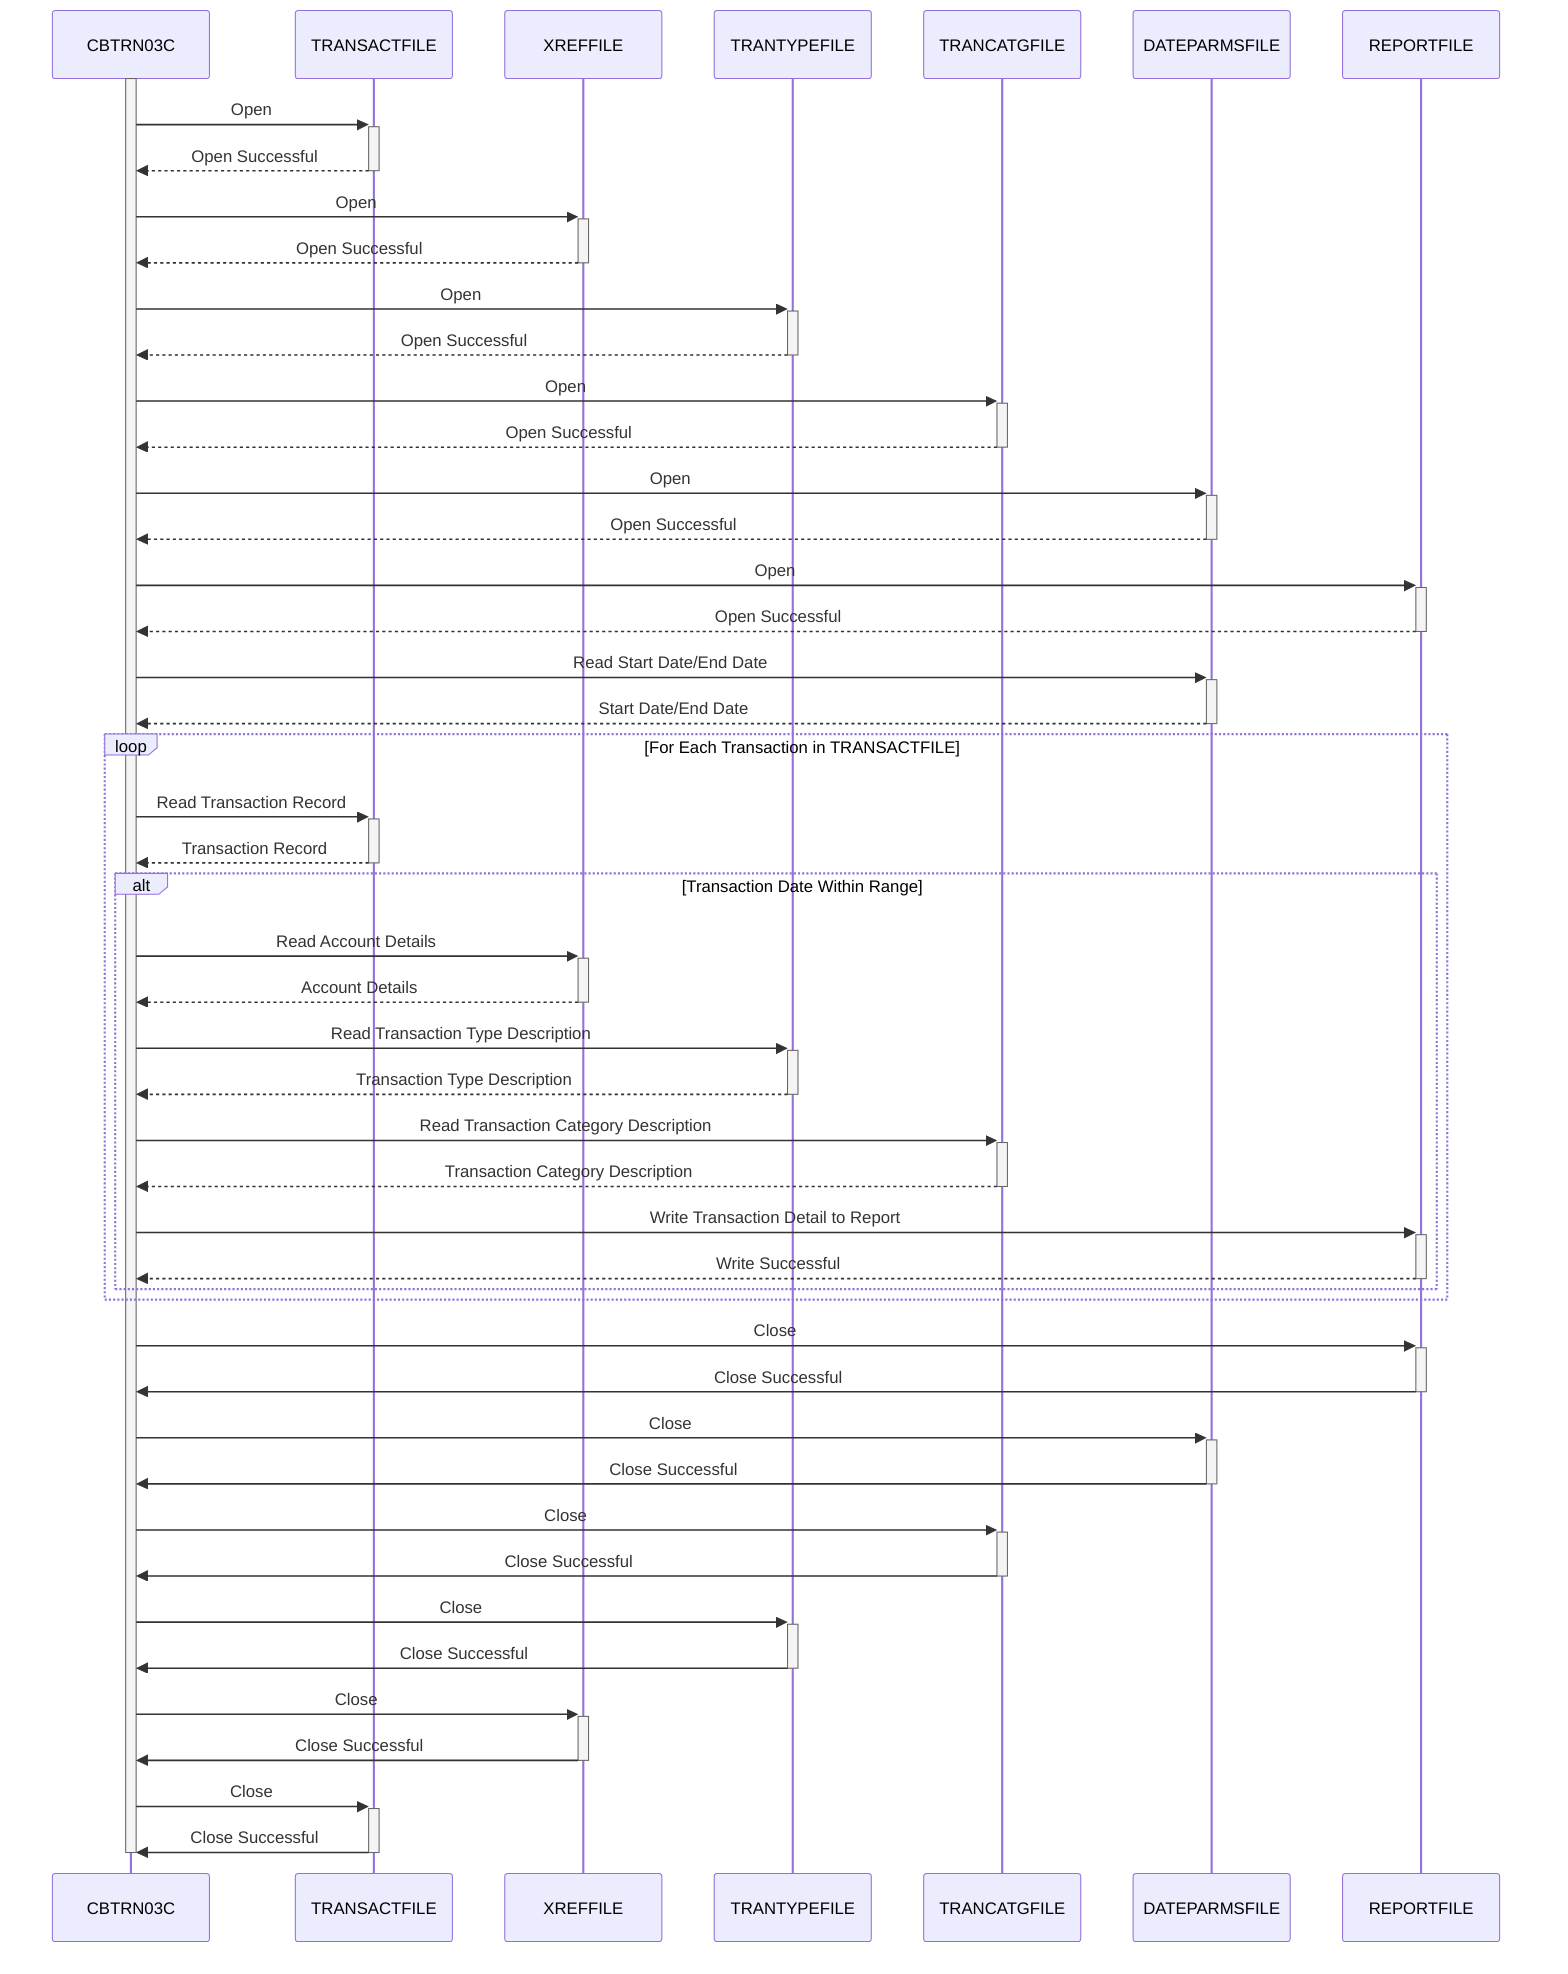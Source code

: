 sequenceDiagram
    participant CBTRN03C
    participant TRANSACTFILE
    participant XREFFILE
    participant TRANTYPEFILE
    participant TRANCATGFILE
    participant DATEPARMSFILE
    participant REPORTFILE

    activate CBTRN03C
    CBTRN03C->>+TRANSACTFILE: Open
    TRANSACTFILE-->>-CBTRN03C: Open Successful
    CBTRN03C->>+XREFFILE: Open
    XREFFILE-->>-CBTRN03C: Open Successful
    CBTRN03C->>+TRANTYPEFILE: Open
    TRANTYPEFILE-->>-CBTRN03C: Open Successful
    CBTRN03C->>+TRANCATGFILE: Open
    TRANCATGFILE-->>-CBTRN03C: Open Successful
    CBTRN03C->>+DATEPARMSFILE: Open
    DATEPARMSFILE-->>-CBTRN03C: Open Successful
    CBTRN03C->>+REPORTFILE: Open
    REPORTFILE-->>-CBTRN03C: Open Successful

    CBTRN03C->>+DATEPARMSFILE: Read Start Date/End Date
    DATEPARMSFILE-->>-CBTRN03C: Start Date/End Date

    loop For Each Transaction in TRANSACTFILE
        CBTRN03C->>+TRANSACTFILE: Read Transaction Record
        TRANSACTFILE-->>-CBTRN03C: Transaction Record
        
        alt Transaction Date Within Range
            CBTRN03C->>+XREFFILE: Read Account Details
            XREFFILE-->>-CBTRN03C: Account Details
            CBTRN03C->>+TRANTYPEFILE: Read Transaction Type Description
            TRANTYPEFILE-->>-CBTRN03C: Transaction Type Description
            CBTRN03C->>+TRANCATGFILE: Read Transaction Category Description
            TRANCATGFILE-->>-CBTRN03C: Transaction Category Description
            CBTRN03C->>+REPORTFILE: Write Transaction Detail to Report
            REPORTFILE-->>-CBTRN03C: Write Successful
        end
    end

    CBTRN03C->>+REPORTFILE: Close
    REPORTFILE->>-CBTRN03C: Close Successful
    CBTRN03C->>+DATEPARMSFILE: Close
    DATEPARMSFILE->>-CBTRN03C: Close Successful
    CBTRN03C->>+TRANCATGFILE: Close
    TRANCATGFILE->>-CBTRN03C: Close Successful
    CBTRN03C->>+TRANTYPEFILE: Close
    TRANTYPEFILE->>-CBTRN03C: Close Successful
    CBTRN03C->>+XREFFILE: Close
    XREFFILE->>-CBTRN03C: Close Successful
    CBTRN03C->>+TRANSACTFILE: Close
    TRANSACTFILE->>-CBTRN03C: Close Successful
    deactivate CBTRN03C